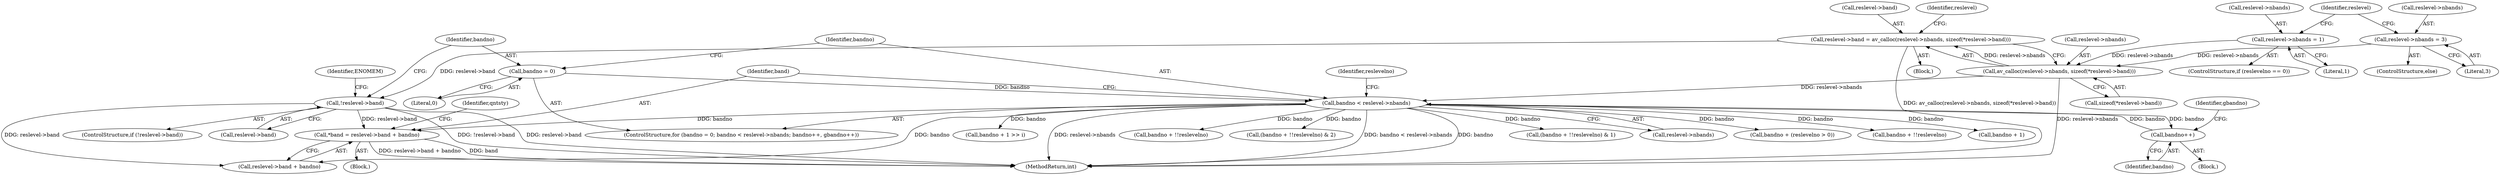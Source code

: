digraph "0_FFmpeg_912ce9dd2080c5837285a471d750fa311e09b555_0@integer" {
"1000534" [label="(Call,*band = reslevel->band + bandno)"];
"1000511" [label="(Call,!reslevel->band)"];
"1000497" [label="(Call,reslevel->band = av_calloc(reslevel->nbands, sizeof(*reslevel->band)))"];
"1000501" [label="(Call,av_calloc(reslevel->nbands, sizeof(*reslevel->band)))"];
"1000388" [label="(Call,reslevel->nbands = 1)"];
"1000394" [label="(Call,reslevel->nbands = 3)"];
"1000522" [label="(Call,bandno < reslevel->nbands)"];
"1000519" [label="(Call,bandno = 0)"];
"1000528" [label="(Call,bandno++)"];
"1000388" [label="(Call,reslevel->nbands = 1)"];
"1001469" [label="(Call,bandno + !!reslevelno)"];
"1000529" [label="(Identifier,bandno)"];
"1000389" [label="(Call,reslevel->nbands)"];
"1000534" [label="(Call,*band = reslevel->band + bandno)"];
"1000498" [label="(Call,reslevel->band)"];
"1000512" [label="(Call,reslevel->band)"];
"1000311" [label="(Identifier,reslevelno)"];
"1000520" [label="(Identifier,bandno)"];
"1000510" [label="(ControlStructure,if (!reslevel->band))"];
"1001468" [label="(Call,(bandno + !!reslevelno) & 2)"];
"1001389" [label="(Call,(bandno + !!reslevelno) & 1)"];
"1000519" [label="(Call,bandno = 0)"];
"1000524" [label="(Call,reslevel->nbands)"];
"1000531" [label="(Identifier,gbandno)"];
"1000532" [label="(Block,)"];
"1000546" [label="(Identifier,qntsty)"];
"1000392" [label="(Literal,1)"];
"1000518" [label="(ControlStructure,for (bandno = 0; bandno < reslevel->nbands; bandno++, gbandno++))"];
"1000511" [label="(Call,!reslevel->band)"];
"1000394" [label="(Call,reslevel->nbands = 3)"];
"1000398" [label="(Literal,3)"];
"1000527" [label="(Block,)"];
"1000395" [label="(Call,reslevel->nbands)"];
"1000312" [label="(Block,)"];
"1000522" [label="(Call,bandno < reslevel->nbands)"];
"1000404" [label="(Identifier,reslevel)"];
"1000536" [label="(Call,reslevel->band + bandno)"];
"1000521" [label="(Literal,0)"];
"1001573" [label="(MethodReturn,int)"];
"1000517" [label="(Identifier,ENOMEM)"];
"1000384" [label="(ControlStructure,if (reslevelno == 0))"];
"1000528" [label="(Call,bandno++)"];
"1000571" [label="(Call,bandno + (reslevelno > 0))"];
"1001390" [label="(Call,bandno + !!reslevelno)"];
"1000497" [label="(Call,reslevel->band = av_calloc(reslevel->nbands, sizeof(*reslevel->band)))"];
"1000523" [label="(Identifier,bandno)"];
"1000393" [label="(ControlStructure,else)"];
"1000513" [label="(Identifier,reslevel)"];
"1000535" [label="(Identifier,band)"];
"1000501" [label="(Call,av_calloc(reslevel->nbands, sizeof(*reslevel->band)))"];
"1000792" [label="(Call,bandno + 1)"];
"1000791" [label="(Call,bandno + 1 >> i)"];
"1000505" [label="(Call,sizeof(*reslevel->band))"];
"1000502" [label="(Call,reslevel->nbands)"];
"1000534" -> "1000532"  [label="AST: "];
"1000534" -> "1000536"  [label="CFG: "];
"1000535" -> "1000534"  [label="AST: "];
"1000536" -> "1000534"  [label="AST: "];
"1000546" -> "1000534"  [label="CFG: "];
"1000534" -> "1001573"  [label="DDG: reslevel->band + bandno"];
"1000534" -> "1001573"  [label="DDG: band"];
"1000511" -> "1000534"  [label="DDG: reslevel->band"];
"1000522" -> "1000534"  [label="DDG: bandno"];
"1000511" -> "1000510"  [label="AST: "];
"1000511" -> "1000512"  [label="CFG: "];
"1000512" -> "1000511"  [label="AST: "];
"1000517" -> "1000511"  [label="CFG: "];
"1000520" -> "1000511"  [label="CFG: "];
"1000511" -> "1001573"  [label="DDG: !reslevel->band"];
"1000511" -> "1001573"  [label="DDG: reslevel->band"];
"1000497" -> "1000511"  [label="DDG: reslevel->band"];
"1000511" -> "1000536"  [label="DDG: reslevel->band"];
"1000497" -> "1000312"  [label="AST: "];
"1000497" -> "1000501"  [label="CFG: "];
"1000498" -> "1000497"  [label="AST: "];
"1000501" -> "1000497"  [label="AST: "];
"1000513" -> "1000497"  [label="CFG: "];
"1000497" -> "1001573"  [label="DDG: av_calloc(reslevel->nbands, sizeof(*reslevel->band))"];
"1000501" -> "1000497"  [label="DDG: reslevel->nbands"];
"1000501" -> "1000505"  [label="CFG: "];
"1000502" -> "1000501"  [label="AST: "];
"1000505" -> "1000501"  [label="AST: "];
"1000501" -> "1001573"  [label="DDG: reslevel->nbands"];
"1000388" -> "1000501"  [label="DDG: reslevel->nbands"];
"1000394" -> "1000501"  [label="DDG: reslevel->nbands"];
"1000501" -> "1000522"  [label="DDG: reslevel->nbands"];
"1000388" -> "1000384"  [label="AST: "];
"1000388" -> "1000392"  [label="CFG: "];
"1000389" -> "1000388"  [label="AST: "];
"1000392" -> "1000388"  [label="AST: "];
"1000404" -> "1000388"  [label="CFG: "];
"1000394" -> "1000393"  [label="AST: "];
"1000394" -> "1000398"  [label="CFG: "];
"1000395" -> "1000394"  [label="AST: "];
"1000398" -> "1000394"  [label="AST: "];
"1000404" -> "1000394"  [label="CFG: "];
"1000522" -> "1000518"  [label="AST: "];
"1000522" -> "1000524"  [label="CFG: "];
"1000523" -> "1000522"  [label="AST: "];
"1000524" -> "1000522"  [label="AST: "];
"1000535" -> "1000522"  [label="CFG: "];
"1000311" -> "1000522"  [label="CFG: "];
"1000522" -> "1001573"  [label="DDG: reslevel->nbands"];
"1000522" -> "1001573"  [label="DDG: bandno < reslevel->nbands"];
"1000522" -> "1001573"  [label="DDG: bandno"];
"1000519" -> "1000522"  [label="DDG: bandno"];
"1000528" -> "1000522"  [label="DDG: bandno"];
"1000522" -> "1000528"  [label="DDG: bandno"];
"1000522" -> "1000536"  [label="DDG: bandno"];
"1000522" -> "1000571"  [label="DDG: bandno"];
"1000522" -> "1000791"  [label="DDG: bandno"];
"1000522" -> "1000792"  [label="DDG: bandno"];
"1000522" -> "1001389"  [label="DDG: bandno"];
"1000522" -> "1001390"  [label="DDG: bandno"];
"1000522" -> "1001468"  [label="DDG: bandno"];
"1000522" -> "1001469"  [label="DDG: bandno"];
"1000519" -> "1000518"  [label="AST: "];
"1000519" -> "1000521"  [label="CFG: "];
"1000520" -> "1000519"  [label="AST: "];
"1000521" -> "1000519"  [label="AST: "];
"1000523" -> "1000519"  [label="CFG: "];
"1000528" -> "1000527"  [label="AST: "];
"1000528" -> "1000529"  [label="CFG: "];
"1000529" -> "1000528"  [label="AST: "];
"1000531" -> "1000528"  [label="CFG: "];
}
